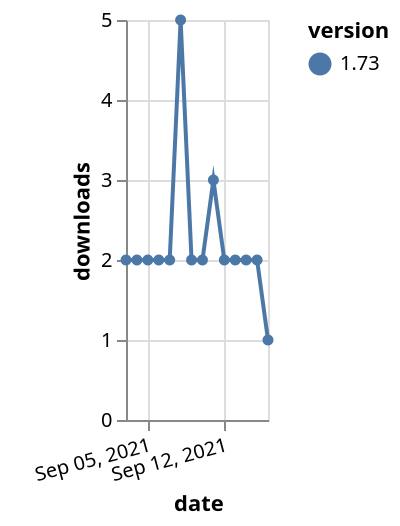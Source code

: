 {"$schema": "https://vega.github.io/schema/vega-lite/v5.json", "description": "A simple bar chart with embedded data.", "data": {"values": [{"date": "2021-09-03", "total": 5216, "delta": 2, "version": "1.73"}, {"date": "2021-09-04", "total": 5218, "delta": 2, "version": "1.73"}, {"date": "2021-09-05", "total": 5220, "delta": 2, "version": "1.73"}, {"date": "2021-09-06", "total": 5222, "delta": 2, "version": "1.73"}, {"date": "2021-09-07", "total": 5224, "delta": 2, "version": "1.73"}, {"date": "2021-09-08", "total": 5229, "delta": 5, "version": "1.73"}, {"date": "2021-09-09", "total": 5231, "delta": 2, "version": "1.73"}, {"date": "2021-09-10", "total": 5233, "delta": 2, "version": "1.73"}, {"date": "2021-09-11", "total": 5236, "delta": 3, "version": "1.73"}, {"date": "2021-09-12", "total": 5238, "delta": 2, "version": "1.73"}, {"date": "2021-09-13", "total": 5240, "delta": 2, "version": "1.73"}, {"date": "2021-09-14", "total": 5242, "delta": 2, "version": "1.73"}, {"date": "2021-09-15", "total": 5244, "delta": 2, "version": "1.73"}, {"date": "2021-09-16", "total": 5245, "delta": 1, "version": "1.73"}]}, "width": "container", "mark": {"type": "line", "point": {"filled": true}}, "encoding": {"x": {"field": "date", "type": "temporal", "timeUnit": "yearmonthdate", "title": "date", "axis": {"labelAngle": -15}}, "y": {"field": "delta", "type": "quantitative", "title": "downloads"}, "color": {"field": "version", "type": "nominal"}, "tooltip": {"field": "delta"}}}